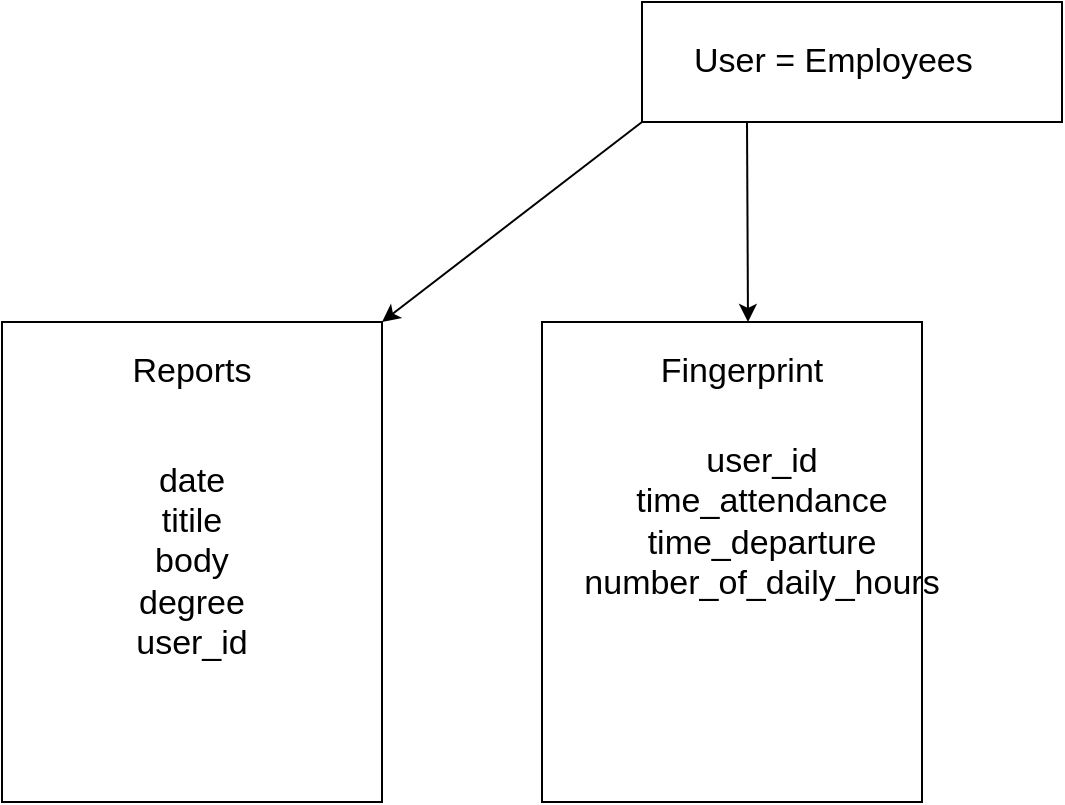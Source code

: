 <mxfile>
    <diagram id="fViNlIXXmyAQwMSvXtIj" name="Page-1">
        <mxGraphModel dx="705" dy="571" grid="1" gridSize="10" guides="1" tooltips="1" connect="1" arrows="1" fold="1" page="1" pageScale="1" pageWidth="850" pageHeight="1100" math="0" shadow="0">
            <root>
                <mxCell id="0"/>
                <mxCell id="1" parent="0"/>
                <mxCell id="6" style="edgeStyle=none;html=1;exitX=0;exitY=1;exitDx=0;exitDy=0;fontSize=17;entryX=1;entryY=0;entryDx=0;entryDy=0;" edge="1" parent="1" source="2" target="5">
                    <mxGeometry relative="1" as="geometry">
                        <mxPoint x="250" y="200" as="targetPoint"/>
                    </mxGeometry>
                </mxCell>
                <mxCell id="7" style="edgeStyle=none;html=1;exitX=0.25;exitY=1;exitDx=0;exitDy=0;fontSize=17;" edge="1" parent="1" source="2">
                    <mxGeometry relative="1" as="geometry">
                        <mxPoint x="413" y="200" as="targetPoint"/>
                    </mxGeometry>
                </mxCell>
                <mxCell id="2" value="" style="rounded=0;whiteSpace=wrap;html=1;" vertex="1" parent="1">
                    <mxGeometry x="360" y="40" width="210" height="60" as="geometry"/>
                </mxCell>
                <mxCell id="3" value="&lt;font style=&quot;font-size: 17px;&quot;&gt;User = Employees&lt;/font&gt;" style="text;strokeColor=none;fillColor=none;align=left;verticalAlign=middle;spacingLeft=4;spacingRight=4;overflow=hidden;points=[[0,0.5],[1,0.5]];portConstraint=eastwest;rotatable=0;whiteSpace=wrap;html=1;" vertex="1" parent="1">
                    <mxGeometry x="380" y="55" width="170" height="30" as="geometry"/>
                </mxCell>
                <mxCell id="5" value="" style="rounded=0;whiteSpace=wrap;html=1;fontSize=17;" vertex="1" parent="1">
                    <mxGeometry x="40" y="200" width="190" height="240" as="geometry"/>
                </mxCell>
                <mxCell id="9" value="" style="rounded=0;whiteSpace=wrap;html=1;fontSize=17;" vertex="1" parent="1">
                    <mxGeometry x="310" y="200" width="190" height="240" as="geometry"/>
                </mxCell>
                <mxCell id="10" value="Reports" style="text;html=1;strokeColor=none;fillColor=none;align=center;verticalAlign=middle;whiteSpace=wrap;rounded=0;fontSize=17;" vertex="1" parent="1">
                    <mxGeometry x="105" y="210" width="60" height="30" as="geometry"/>
                </mxCell>
                <mxCell id="11" value="Fingerprint" style="text;html=1;strokeColor=none;fillColor=none;align=center;verticalAlign=middle;whiteSpace=wrap;rounded=0;fontSize=17;" vertex="1" parent="1">
                    <mxGeometry x="380" y="210" width="60" height="30" as="geometry"/>
                </mxCell>
                <mxCell id="12" value="date&lt;br&gt;titile&lt;br&gt;body&lt;br&gt;degree&lt;br&gt;user_id&lt;br&gt;" style="text;html=1;strokeColor=none;fillColor=none;align=center;verticalAlign=middle;whiteSpace=wrap;rounded=0;fontSize=17;" vertex="1" parent="1">
                    <mxGeometry x="80" y="240" width="110" height="160" as="geometry"/>
                </mxCell>
                <mxCell id="13" value="user_id&lt;br&gt;time_attendance&lt;br&gt;time_departure&lt;br&gt;number_of_daily_hours" style="text;html=1;strokeColor=none;fillColor=none;align=center;verticalAlign=middle;whiteSpace=wrap;rounded=0;fontSize=17;" vertex="1" parent="1">
                    <mxGeometry x="320" y="230" width="200" height="140" as="geometry"/>
                </mxCell>
            </root>
        </mxGraphModel>
    </diagram>
</mxfile>